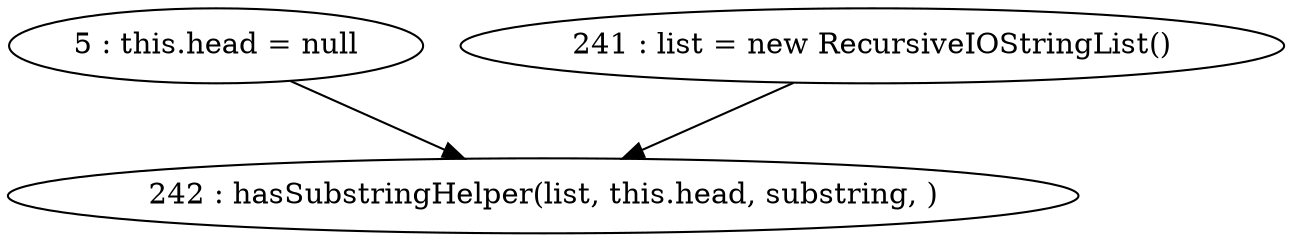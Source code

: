 digraph G {
"5 : this.head = null"
"5 : this.head = null" -> "242 : hasSubstringHelper(list, this.head, substring, )"
"241 : list = new RecursiveIOStringList()"
"241 : list = new RecursiveIOStringList()" -> "242 : hasSubstringHelper(list, this.head, substring, )"
"242 : hasSubstringHelper(list, this.head, substring, )"
}